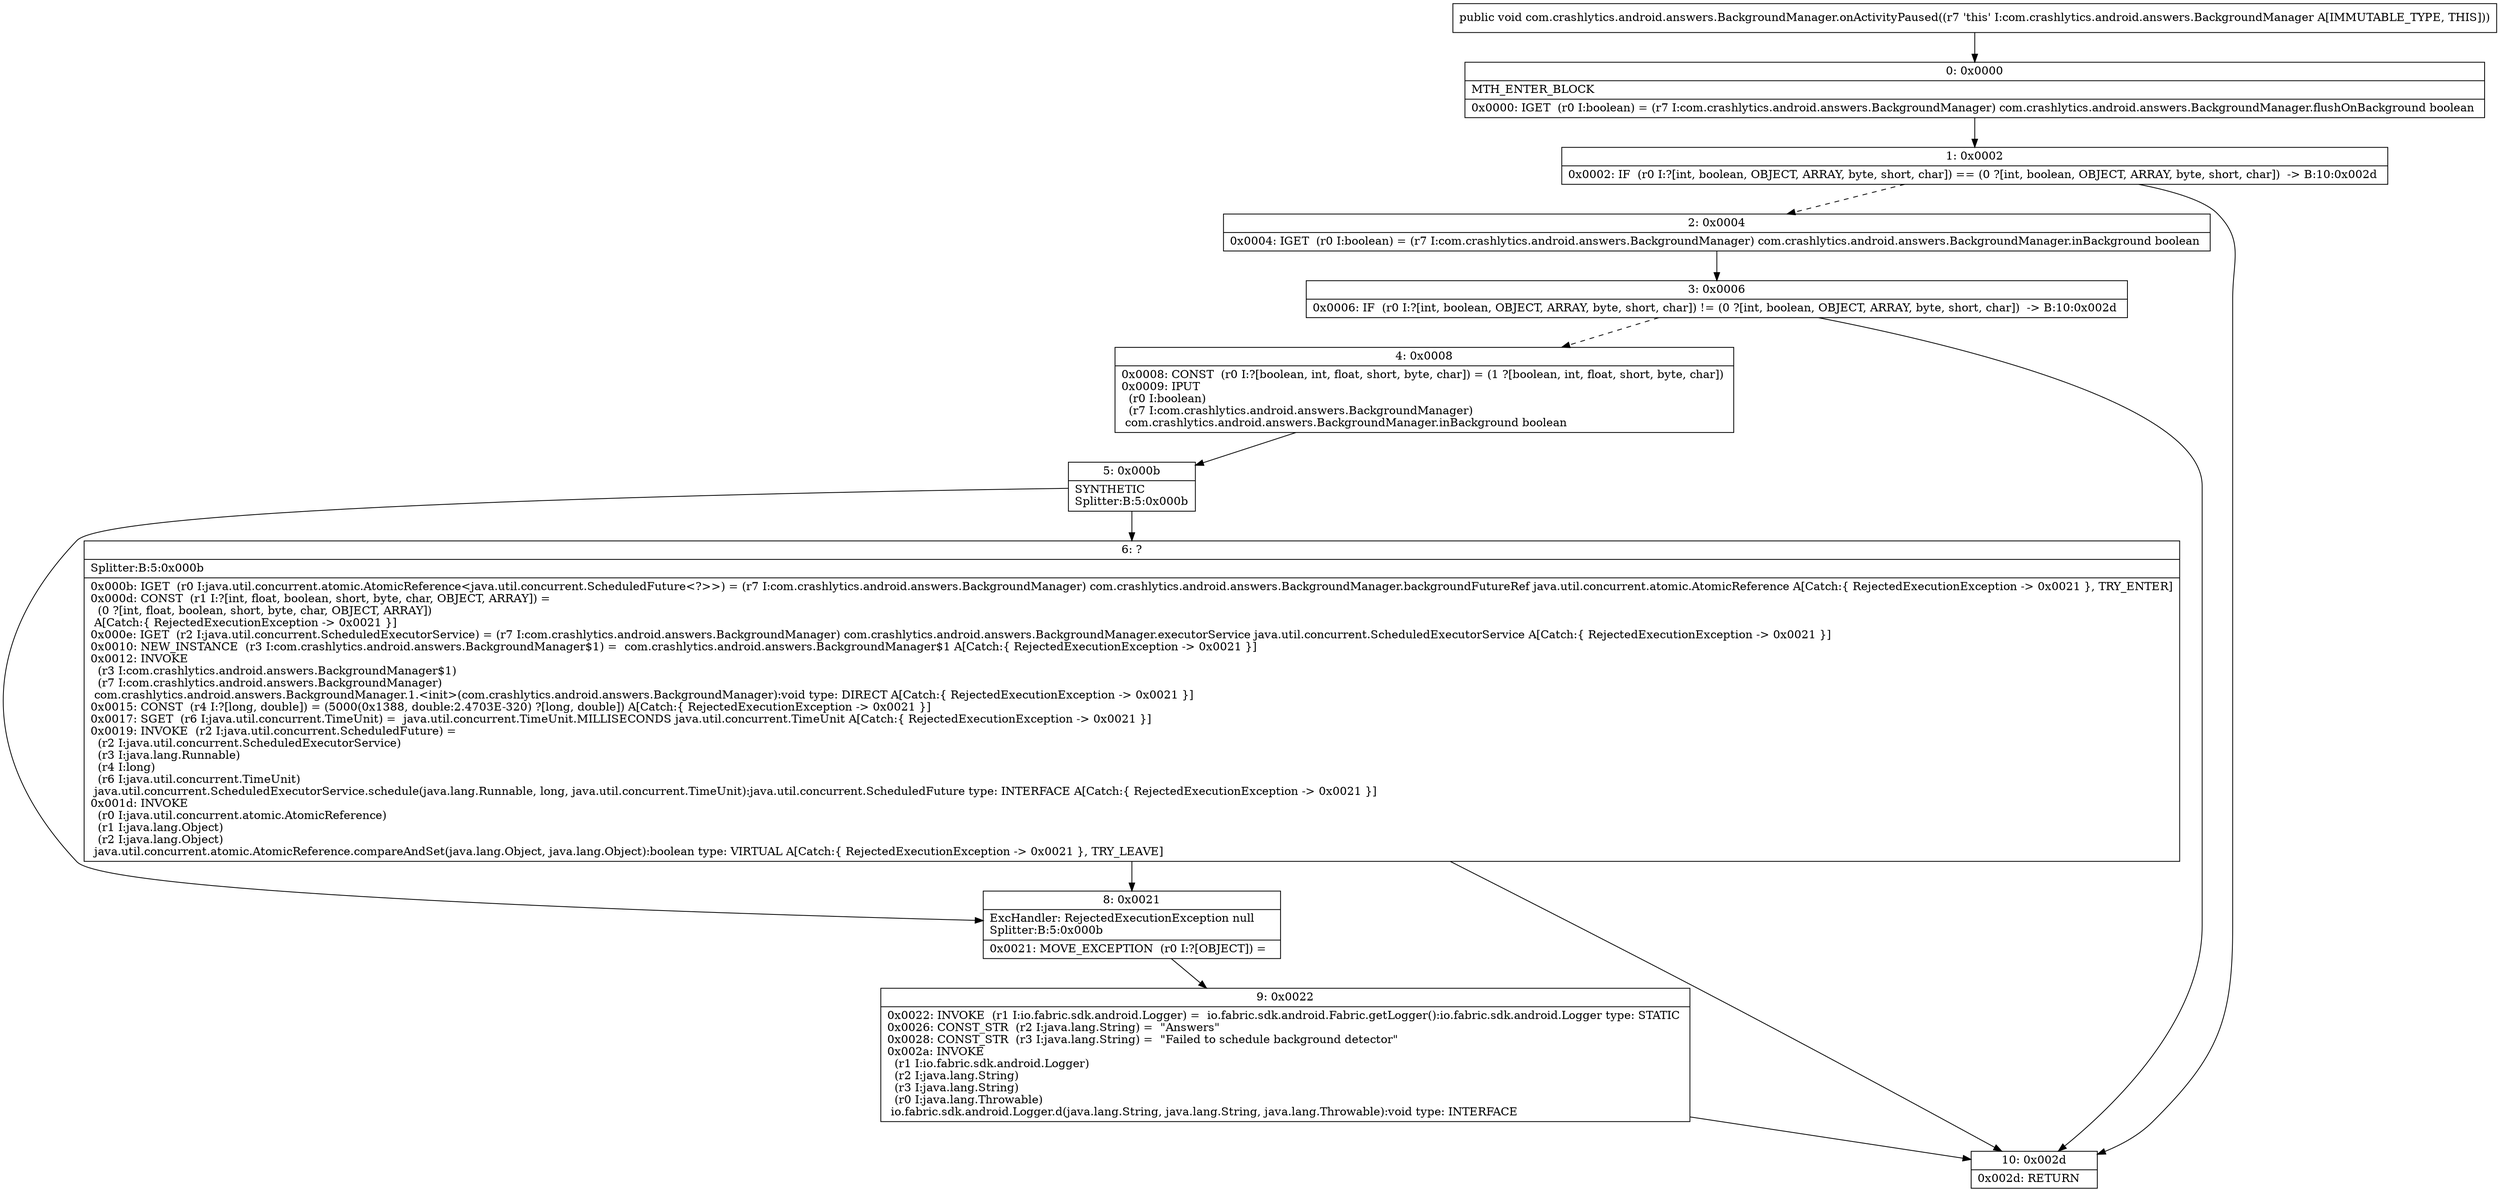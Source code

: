 digraph "CFG forcom.crashlytics.android.answers.BackgroundManager.onActivityPaused()V" {
Node_0 [shape=record,label="{0\:\ 0x0000|MTH_ENTER_BLOCK\l|0x0000: IGET  (r0 I:boolean) = (r7 I:com.crashlytics.android.answers.BackgroundManager) com.crashlytics.android.answers.BackgroundManager.flushOnBackground boolean \l}"];
Node_1 [shape=record,label="{1\:\ 0x0002|0x0002: IF  (r0 I:?[int, boolean, OBJECT, ARRAY, byte, short, char]) == (0 ?[int, boolean, OBJECT, ARRAY, byte, short, char])  \-\> B:10:0x002d \l}"];
Node_2 [shape=record,label="{2\:\ 0x0004|0x0004: IGET  (r0 I:boolean) = (r7 I:com.crashlytics.android.answers.BackgroundManager) com.crashlytics.android.answers.BackgroundManager.inBackground boolean \l}"];
Node_3 [shape=record,label="{3\:\ 0x0006|0x0006: IF  (r0 I:?[int, boolean, OBJECT, ARRAY, byte, short, char]) != (0 ?[int, boolean, OBJECT, ARRAY, byte, short, char])  \-\> B:10:0x002d \l}"];
Node_4 [shape=record,label="{4\:\ 0x0008|0x0008: CONST  (r0 I:?[boolean, int, float, short, byte, char]) = (1 ?[boolean, int, float, short, byte, char]) \l0x0009: IPUT  \l  (r0 I:boolean)\l  (r7 I:com.crashlytics.android.answers.BackgroundManager)\l com.crashlytics.android.answers.BackgroundManager.inBackground boolean \l}"];
Node_5 [shape=record,label="{5\:\ 0x000b|SYNTHETIC\lSplitter:B:5:0x000b\l}"];
Node_6 [shape=record,label="{6\:\ ?|Splitter:B:5:0x000b\l|0x000b: IGET  (r0 I:java.util.concurrent.atomic.AtomicReference\<java.util.concurrent.ScheduledFuture\<?\>\>) = (r7 I:com.crashlytics.android.answers.BackgroundManager) com.crashlytics.android.answers.BackgroundManager.backgroundFutureRef java.util.concurrent.atomic.AtomicReference A[Catch:\{ RejectedExecutionException \-\> 0x0021 \}, TRY_ENTER]\l0x000d: CONST  (r1 I:?[int, float, boolean, short, byte, char, OBJECT, ARRAY]) = \l  (0 ?[int, float, boolean, short, byte, char, OBJECT, ARRAY])\l A[Catch:\{ RejectedExecutionException \-\> 0x0021 \}]\l0x000e: IGET  (r2 I:java.util.concurrent.ScheduledExecutorService) = (r7 I:com.crashlytics.android.answers.BackgroundManager) com.crashlytics.android.answers.BackgroundManager.executorService java.util.concurrent.ScheduledExecutorService A[Catch:\{ RejectedExecutionException \-\> 0x0021 \}]\l0x0010: NEW_INSTANCE  (r3 I:com.crashlytics.android.answers.BackgroundManager$1) =  com.crashlytics.android.answers.BackgroundManager$1 A[Catch:\{ RejectedExecutionException \-\> 0x0021 \}]\l0x0012: INVOKE  \l  (r3 I:com.crashlytics.android.answers.BackgroundManager$1)\l  (r7 I:com.crashlytics.android.answers.BackgroundManager)\l com.crashlytics.android.answers.BackgroundManager.1.\<init\>(com.crashlytics.android.answers.BackgroundManager):void type: DIRECT A[Catch:\{ RejectedExecutionException \-\> 0x0021 \}]\l0x0015: CONST  (r4 I:?[long, double]) = (5000(0x1388, double:2.4703E\-320) ?[long, double]) A[Catch:\{ RejectedExecutionException \-\> 0x0021 \}]\l0x0017: SGET  (r6 I:java.util.concurrent.TimeUnit) =  java.util.concurrent.TimeUnit.MILLISECONDS java.util.concurrent.TimeUnit A[Catch:\{ RejectedExecutionException \-\> 0x0021 \}]\l0x0019: INVOKE  (r2 I:java.util.concurrent.ScheduledFuture) = \l  (r2 I:java.util.concurrent.ScheduledExecutorService)\l  (r3 I:java.lang.Runnable)\l  (r4 I:long)\l  (r6 I:java.util.concurrent.TimeUnit)\l java.util.concurrent.ScheduledExecutorService.schedule(java.lang.Runnable, long, java.util.concurrent.TimeUnit):java.util.concurrent.ScheduledFuture type: INTERFACE A[Catch:\{ RejectedExecutionException \-\> 0x0021 \}]\l0x001d: INVOKE  \l  (r0 I:java.util.concurrent.atomic.AtomicReference)\l  (r1 I:java.lang.Object)\l  (r2 I:java.lang.Object)\l java.util.concurrent.atomic.AtomicReference.compareAndSet(java.lang.Object, java.lang.Object):boolean type: VIRTUAL A[Catch:\{ RejectedExecutionException \-\> 0x0021 \}, TRY_LEAVE]\l}"];
Node_8 [shape=record,label="{8\:\ 0x0021|ExcHandler: RejectedExecutionException null\lSplitter:B:5:0x000b\l|0x0021: MOVE_EXCEPTION  (r0 I:?[OBJECT]) =  \l}"];
Node_9 [shape=record,label="{9\:\ 0x0022|0x0022: INVOKE  (r1 I:io.fabric.sdk.android.Logger) =  io.fabric.sdk.android.Fabric.getLogger():io.fabric.sdk.android.Logger type: STATIC \l0x0026: CONST_STR  (r2 I:java.lang.String) =  \"Answers\" \l0x0028: CONST_STR  (r3 I:java.lang.String) =  \"Failed to schedule background detector\" \l0x002a: INVOKE  \l  (r1 I:io.fabric.sdk.android.Logger)\l  (r2 I:java.lang.String)\l  (r3 I:java.lang.String)\l  (r0 I:java.lang.Throwable)\l io.fabric.sdk.android.Logger.d(java.lang.String, java.lang.String, java.lang.Throwable):void type: INTERFACE \l}"];
Node_10 [shape=record,label="{10\:\ 0x002d|0x002d: RETURN   \l}"];
MethodNode[shape=record,label="{public void com.crashlytics.android.answers.BackgroundManager.onActivityPaused((r7 'this' I:com.crashlytics.android.answers.BackgroundManager A[IMMUTABLE_TYPE, THIS])) }"];
MethodNode -> Node_0;
Node_0 -> Node_1;
Node_1 -> Node_2[style=dashed];
Node_1 -> Node_10;
Node_2 -> Node_3;
Node_3 -> Node_4[style=dashed];
Node_3 -> Node_10;
Node_4 -> Node_5;
Node_5 -> Node_6;
Node_5 -> Node_8;
Node_6 -> Node_8;
Node_6 -> Node_10;
Node_8 -> Node_9;
Node_9 -> Node_10;
}

